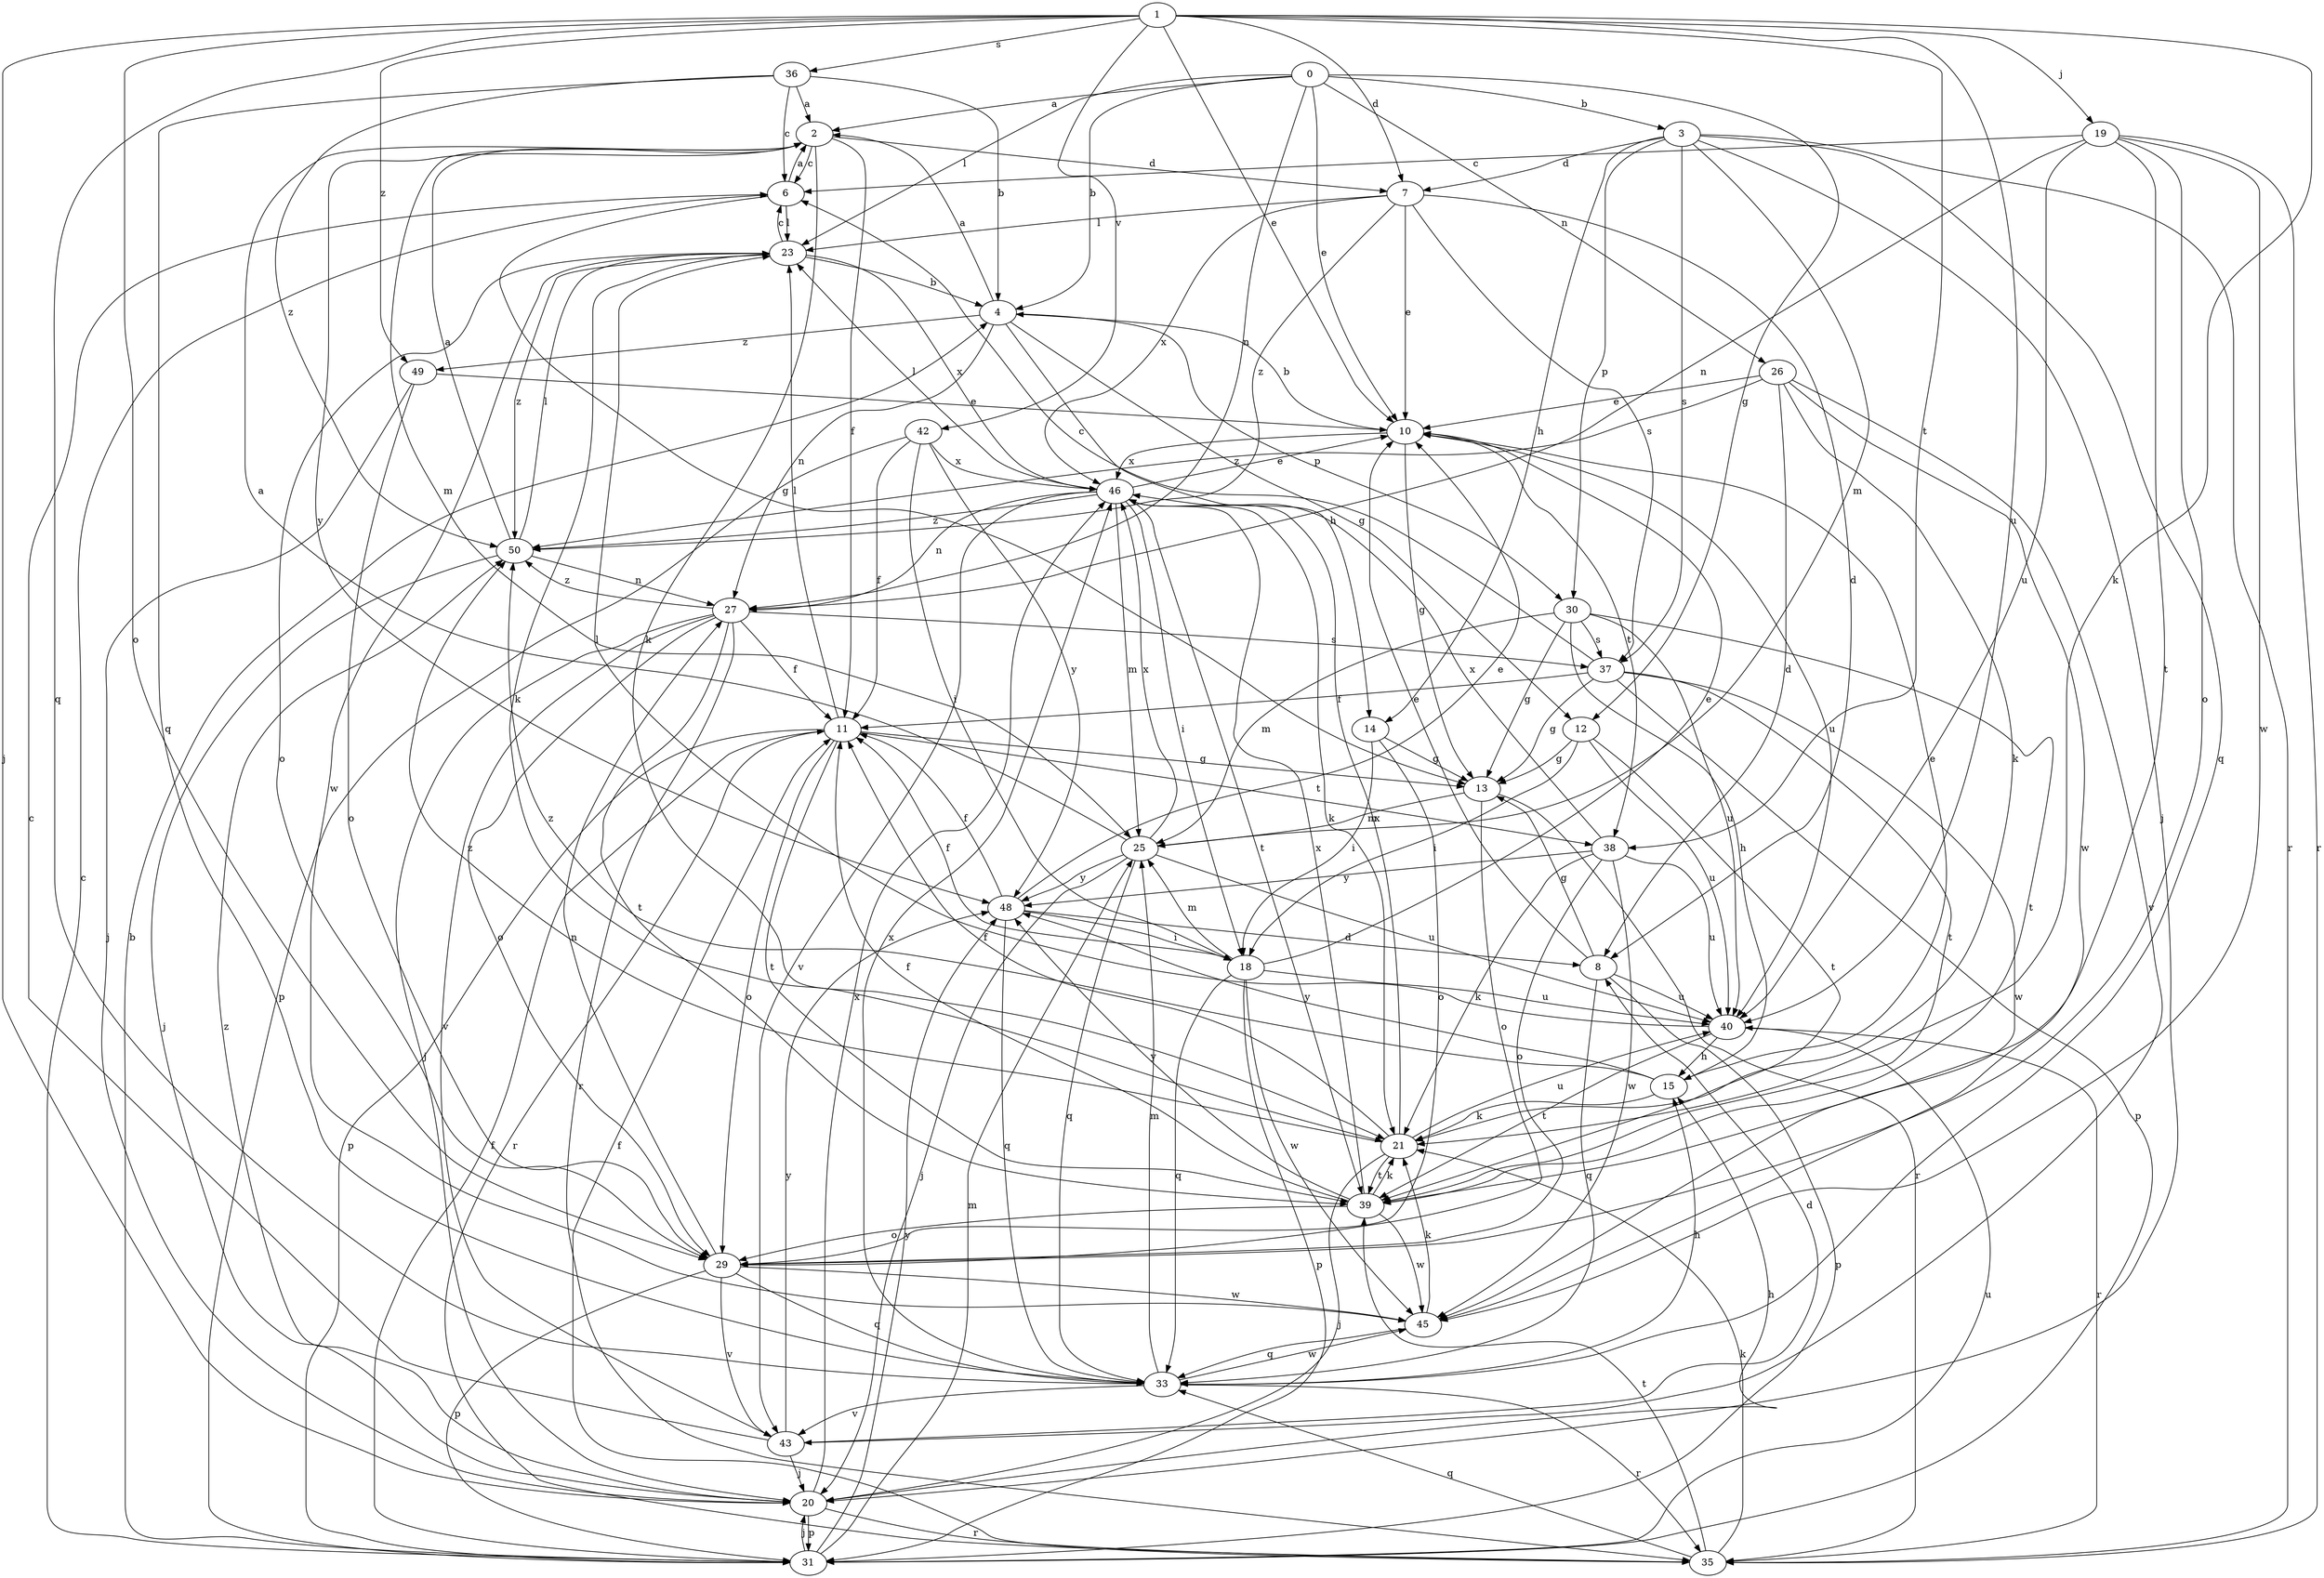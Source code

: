 strict digraph  {
0;
1;
2;
3;
4;
6;
7;
8;
10;
11;
12;
13;
14;
15;
18;
19;
20;
21;
23;
25;
26;
27;
29;
30;
31;
33;
35;
36;
37;
38;
39;
40;
42;
43;
45;
46;
48;
49;
50;
0 -> 2  [label=a];
0 -> 3  [label=b];
0 -> 4  [label=b];
0 -> 10  [label=e];
0 -> 12  [label=g];
0 -> 23  [label=l];
0 -> 26  [label=n];
0 -> 27  [label=n];
1 -> 7  [label=d];
1 -> 10  [label=e];
1 -> 19  [label=j];
1 -> 20  [label=j];
1 -> 21  [label=k];
1 -> 29  [label=o];
1 -> 33  [label=q];
1 -> 36  [label=s];
1 -> 38  [label=t];
1 -> 40  [label=u];
1 -> 42  [label=v];
1 -> 49  [label=z];
2 -> 6  [label=c];
2 -> 7  [label=d];
2 -> 11  [label=f];
2 -> 21  [label=k];
2 -> 25  [label=m];
2 -> 48  [label=y];
3 -> 7  [label=d];
3 -> 14  [label=h];
3 -> 20  [label=j];
3 -> 25  [label=m];
3 -> 30  [label=p];
3 -> 33  [label=q];
3 -> 35  [label=r];
3 -> 37  [label=s];
4 -> 2  [label=a];
4 -> 12  [label=g];
4 -> 14  [label=h];
4 -> 27  [label=n];
4 -> 30  [label=p];
4 -> 49  [label=z];
6 -> 2  [label=a];
6 -> 13  [label=g];
6 -> 23  [label=l];
7 -> 8  [label=d];
7 -> 10  [label=e];
7 -> 23  [label=l];
7 -> 37  [label=s];
7 -> 46  [label=x];
7 -> 50  [label=z];
8 -> 10  [label=e];
8 -> 13  [label=g];
8 -> 31  [label=p];
8 -> 33  [label=q];
8 -> 40  [label=u];
10 -> 4  [label=b];
10 -> 13  [label=g];
10 -> 38  [label=t];
10 -> 40  [label=u];
10 -> 46  [label=x];
11 -> 13  [label=g];
11 -> 23  [label=l];
11 -> 29  [label=o];
11 -> 31  [label=p];
11 -> 35  [label=r];
11 -> 38  [label=t];
11 -> 39  [label=t];
12 -> 13  [label=g];
12 -> 18  [label=i];
12 -> 39  [label=t];
12 -> 40  [label=u];
13 -> 25  [label=m];
13 -> 29  [label=o];
13 -> 35  [label=r];
14 -> 13  [label=g];
14 -> 18  [label=i];
14 -> 29  [label=o];
15 -> 10  [label=e];
15 -> 21  [label=k];
15 -> 48  [label=y];
15 -> 50  [label=z];
18 -> 10  [label=e];
18 -> 11  [label=f];
18 -> 25  [label=m];
18 -> 31  [label=p];
18 -> 33  [label=q];
18 -> 40  [label=u];
18 -> 45  [label=w];
19 -> 6  [label=c];
19 -> 27  [label=n];
19 -> 29  [label=o];
19 -> 35  [label=r];
19 -> 39  [label=t];
19 -> 40  [label=u];
19 -> 45  [label=w];
20 -> 15  [label=h];
20 -> 31  [label=p];
20 -> 35  [label=r];
20 -> 46  [label=x];
20 -> 50  [label=z];
21 -> 11  [label=f];
21 -> 20  [label=j];
21 -> 39  [label=t];
21 -> 40  [label=u];
21 -> 46  [label=x];
21 -> 50  [label=z];
23 -> 4  [label=b];
23 -> 6  [label=c];
23 -> 21  [label=k];
23 -> 29  [label=o];
23 -> 45  [label=w];
23 -> 46  [label=x];
23 -> 50  [label=z];
25 -> 2  [label=a];
25 -> 20  [label=j];
25 -> 33  [label=q];
25 -> 40  [label=u];
25 -> 46  [label=x];
25 -> 48  [label=y];
26 -> 8  [label=d];
26 -> 10  [label=e];
26 -> 21  [label=k];
26 -> 43  [label=v];
26 -> 45  [label=w];
26 -> 50  [label=z];
27 -> 11  [label=f];
27 -> 20  [label=j];
27 -> 29  [label=o];
27 -> 35  [label=r];
27 -> 37  [label=s];
27 -> 39  [label=t];
27 -> 43  [label=v];
27 -> 50  [label=z];
29 -> 27  [label=n];
29 -> 31  [label=p];
29 -> 33  [label=q];
29 -> 43  [label=v];
29 -> 45  [label=w];
30 -> 13  [label=g];
30 -> 15  [label=h];
30 -> 25  [label=m];
30 -> 37  [label=s];
30 -> 39  [label=t];
30 -> 40  [label=u];
31 -> 4  [label=b];
31 -> 6  [label=c];
31 -> 11  [label=f];
31 -> 20  [label=j];
31 -> 25  [label=m];
31 -> 40  [label=u];
31 -> 48  [label=y];
33 -> 15  [label=h];
33 -> 25  [label=m];
33 -> 35  [label=r];
33 -> 43  [label=v];
33 -> 45  [label=w];
33 -> 46  [label=x];
35 -> 11  [label=f];
35 -> 21  [label=k];
35 -> 33  [label=q];
35 -> 39  [label=t];
36 -> 2  [label=a];
36 -> 4  [label=b];
36 -> 6  [label=c];
36 -> 33  [label=q];
36 -> 50  [label=z];
37 -> 6  [label=c];
37 -> 11  [label=f];
37 -> 13  [label=g];
37 -> 31  [label=p];
37 -> 39  [label=t];
37 -> 45  [label=w];
38 -> 21  [label=k];
38 -> 29  [label=o];
38 -> 40  [label=u];
38 -> 45  [label=w];
38 -> 46  [label=x];
38 -> 48  [label=y];
39 -> 11  [label=f];
39 -> 21  [label=k];
39 -> 29  [label=o];
39 -> 45  [label=w];
39 -> 46  [label=x];
39 -> 48  [label=y];
40 -> 15  [label=h];
40 -> 23  [label=l];
40 -> 35  [label=r];
40 -> 39  [label=t];
42 -> 11  [label=f];
42 -> 18  [label=i];
42 -> 31  [label=p];
42 -> 46  [label=x];
42 -> 48  [label=y];
43 -> 6  [label=c];
43 -> 8  [label=d];
43 -> 20  [label=j];
43 -> 48  [label=y];
45 -> 21  [label=k];
45 -> 33  [label=q];
46 -> 10  [label=e];
46 -> 18  [label=i];
46 -> 21  [label=k];
46 -> 23  [label=l];
46 -> 25  [label=m];
46 -> 27  [label=n];
46 -> 39  [label=t];
46 -> 43  [label=v];
46 -> 50  [label=z];
48 -> 8  [label=d];
48 -> 10  [label=e];
48 -> 11  [label=f];
48 -> 18  [label=i];
48 -> 33  [label=q];
49 -> 10  [label=e];
49 -> 20  [label=j];
49 -> 29  [label=o];
50 -> 2  [label=a];
50 -> 20  [label=j];
50 -> 23  [label=l];
50 -> 27  [label=n];
}
